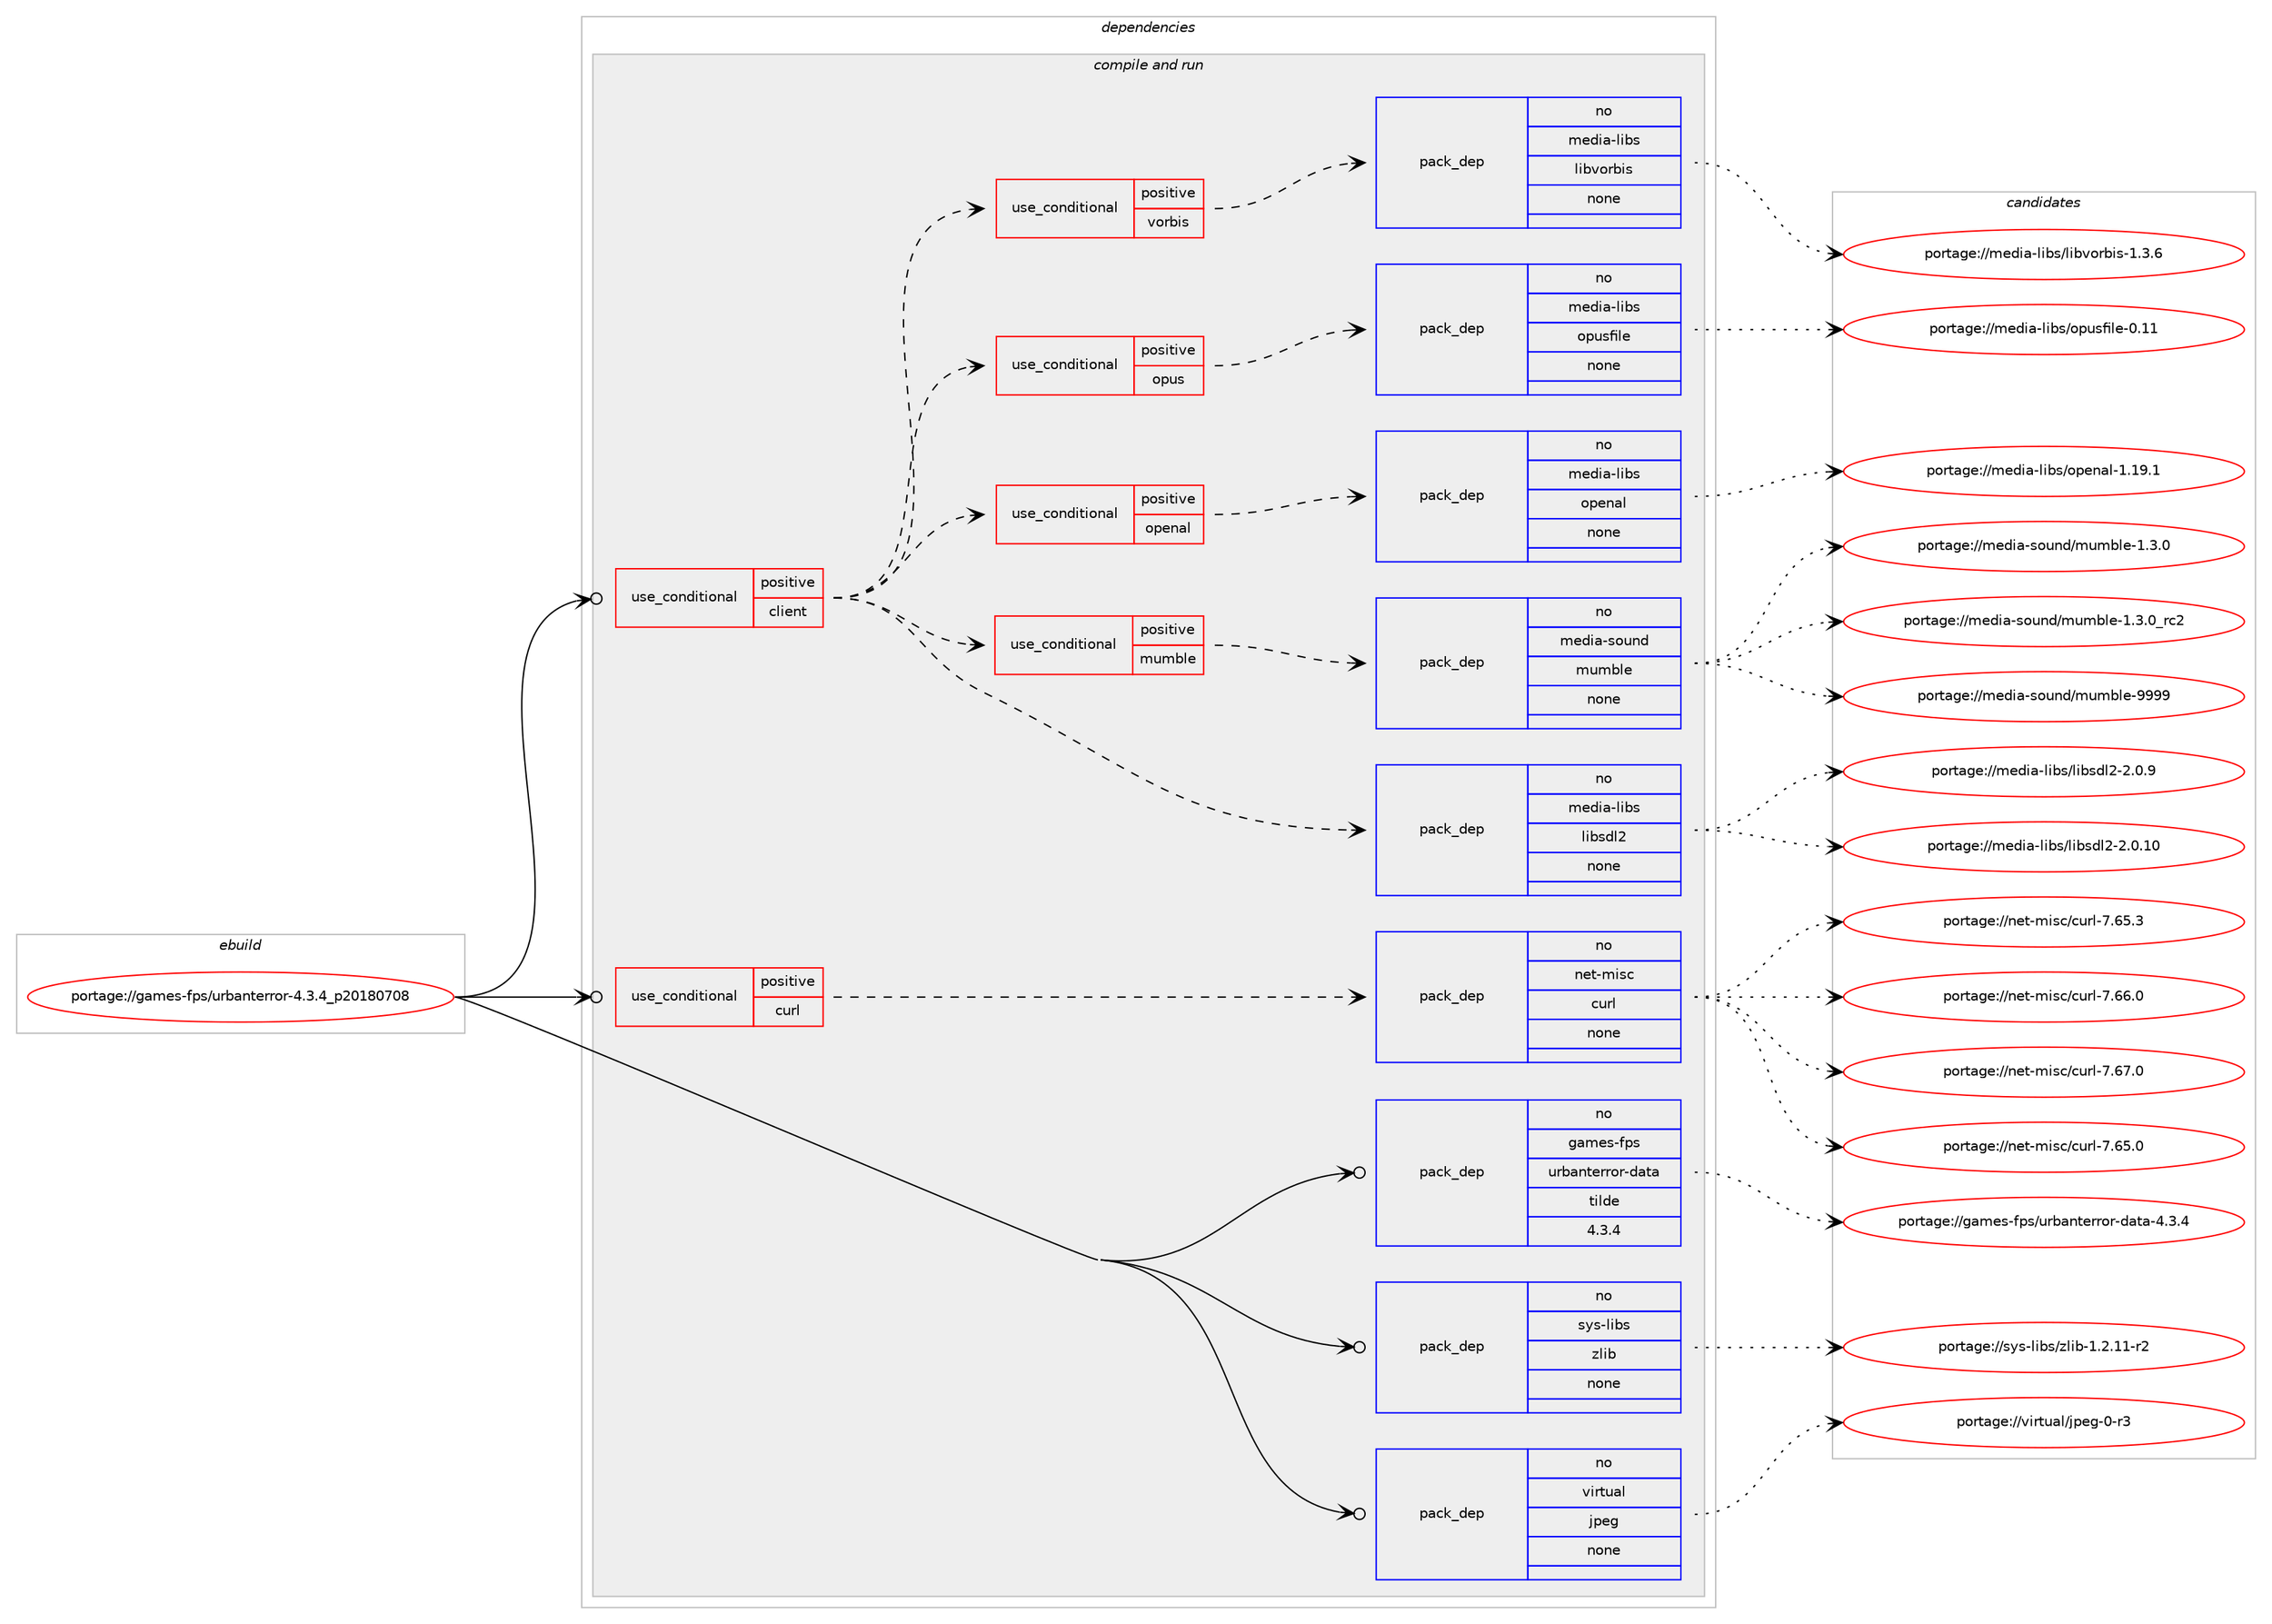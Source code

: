 digraph prolog {

# *************
# Graph options
# *************

newrank=true;
concentrate=true;
compound=true;
graph [rankdir=LR,fontname=Helvetica,fontsize=10,ranksep=1.5];#, ranksep=2.5, nodesep=0.2];
edge  [arrowhead=vee];
node  [fontname=Helvetica,fontsize=10];

# **********
# The ebuild
# **********

subgraph cluster_leftcol {
color=gray;
rank=same;
label=<<i>ebuild</i>>;
id [label="portage://games-fps/urbanterror-4.3.4_p20180708", color=red, width=4, href="../games-fps/urbanterror-4.3.4_p20180708.svg"];
}

# ****************
# The dependencies
# ****************

subgraph cluster_midcol {
color=gray;
label=<<i>dependencies</i>>;
subgraph cluster_compile {
fillcolor="#eeeeee";
style=filled;
label=<<i>compile</i>>;
}
subgraph cluster_compileandrun {
fillcolor="#eeeeee";
style=filled;
label=<<i>compile and run</i>>;
subgraph cond73386 {
dependency273726 [label=<<TABLE BORDER="0" CELLBORDER="1" CELLSPACING="0" CELLPADDING="4"><TR><TD ROWSPAN="3" CELLPADDING="10">use_conditional</TD></TR><TR><TD>positive</TD></TR><TR><TD>client</TD></TR></TABLE>>, shape=none, color=red];
subgraph pack196366 {
dependency273727 [label=<<TABLE BORDER="0" CELLBORDER="1" CELLSPACING="0" CELLPADDING="4" WIDTH="220"><TR><TD ROWSPAN="6" CELLPADDING="30">pack_dep</TD></TR><TR><TD WIDTH="110">no</TD></TR><TR><TD>media-libs</TD></TR><TR><TD>libsdl2</TD></TR><TR><TD>none</TD></TR><TR><TD></TD></TR></TABLE>>, shape=none, color=blue];
}
dependency273726:e -> dependency273727:w [weight=20,style="dashed",arrowhead="vee"];
subgraph cond73387 {
dependency273728 [label=<<TABLE BORDER="0" CELLBORDER="1" CELLSPACING="0" CELLPADDING="4"><TR><TD ROWSPAN="3" CELLPADDING="10">use_conditional</TD></TR><TR><TD>positive</TD></TR><TR><TD>mumble</TD></TR></TABLE>>, shape=none, color=red];
subgraph pack196367 {
dependency273729 [label=<<TABLE BORDER="0" CELLBORDER="1" CELLSPACING="0" CELLPADDING="4" WIDTH="220"><TR><TD ROWSPAN="6" CELLPADDING="30">pack_dep</TD></TR><TR><TD WIDTH="110">no</TD></TR><TR><TD>media-sound</TD></TR><TR><TD>mumble</TD></TR><TR><TD>none</TD></TR><TR><TD></TD></TR></TABLE>>, shape=none, color=blue];
}
dependency273728:e -> dependency273729:w [weight=20,style="dashed",arrowhead="vee"];
}
dependency273726:e -> dependency273728:w [weight=20,style="dashed",arrowhead="vee"];
subgraph cond73388 {
dependency273730 [label=<<TABLE BORDER="0" CELLBORDER="1" CELLSPACING="0" CELLPADDING="4"><TR><TD ROWSPAN="3" CELLPADDING="10">use_conditional</TD></TR><TR><TD>positive</TD></TR><TR><TD>openal</TD></TR></TABLE>>, shape=none, color=red];
subgraph pack196368 {
dependency273731 [label=<<TABLE BORDER="0" CELLBORDER="1" CELLSPACING="0" CELLPADDING="4" WIDTH="220"><TR><TD ROWSPAN="6" CELLPADDING="30">pack_dep</TD></TR><TR><TD WIDTH="110">no</TD></TR><TR><TD>media-libs</TD></TR><TR><TD>openal</TD></TR><TR><TD>none</TD></TR><TR><TD></TD></TR></TABLE>>, shape=none, color=blue];
}
dependency273730:e -> dependency273731:w [weight=20,style="dashed",arrowhead="vee"];
}
dependency273726:e -> dependency273730:w [weight=20,style="dashed",arrowhead="vee"];
subgraph cond73389 {
dependency273732 [label=<<TABLE BORDER="0" CELLBORDER="1" CELLSPACING="0" CELLPADDING="4"><TR><TD ROWSPAN="3" CELLPADDING="10">use_conditional</TD></TR><TR><TD>positive</TD></TR><TR><TD>opus</TD></TR></TABLE>>, shape=none, color=red];
subgraph pack196369 {
dependency273733 [label=<<TABLE BORDER="0" CELLBORDER="1" CELLSPACING="0" CELLPADDING="4" WIDTH="220"><TR><TD ROWSPAN="6" CELLPADDING="30">pack_dep</TD></TR><TR><TD WIDTH="110">no</TD></TR><TR><TD>media-libs</TD></TR><TR><TD>opusfile</TD></TR><TR><TD>none</TD></TR><TR><TD></TD></TR></TABLE>>, shape=none, color=blue];
}
dependency273732:e -> dependency273733:w [weight=20,style="dashed",arrowhead="vee"];
}
dependency273726:e -> dependency273732:w [weight=20,style="dashed",arrowhead="vee"];
subgraph cond73390 {
dependency273734 [label=<<TABLE BORDER="0" CELLBORDER="1" CELLSPACING="0" CELLPADDING="4"><TR><TD ROWSPAN="3" CELLPADDING="10">use_conditional</TD></TR><TR><TD>positive</TD></TR><TR><TD>vorbis</TD></TR></TABLE>>, shape=none, color=red];
subgraph pack196370 {
dependency273735 [label=<<TABLE BORDER="0" CELLBORDER="1" CELLSPACING="0" CELLPADDING="4" WIDTH="220"><TR><TD ROWSPAN="6" CELLPADDING="30">pack_dep</TD></TR><TR><TD WIDTH="110">no</TD></TR><TR><TD>media-libs</TD></TR><TR><TD>libvorbis</TD></TR><TR><TD>none</TD></TR><TR><TD></TD></TR></TABLE>>, shape=none, color=blue];
}
dependency273734:e -> dependency273735:w [weight=20,style="dashed",arrowhead="vee"];
}
dependency273726:e -> dependency273734:w [weight=20,style="dashed",arrowhead="vee"];
}
id:e -> dependency273726:w [weight=20,style="solid",arrowhead="odotvee"];
subgraph cond73391 {
dependency273736 [label=<<TABLE BORDER="0" CELLBORDER="1" CELLSPACING="0" CELLPADDING="4"><TR><TD ROWSPAN="3" CELLPADDING="10">use_conditional</TD></TR><TR><TD>positive</TD></TR><TR><TD>curl</TD></TR></TABLE>>, shape=none, color=red];
subgraph pack196371 {
dependency273737 [label=<<TABLE BORDER="0" CELLBORDER="1" CELLSPACING="0" CELLPADDING="4" WIDTH="220"><TR><TD ROWSPAN="6" CELLPADDING="30">pack_dep</TD></TR><TR><TD WIDTH="110">no</TD></TR><TR><TD>net-misc</TD></TR><TR><TD>curl</TD></TR><TR><TD>none</TD></TR><TR><TD></TD></TR></TABLE>>, shape=none, color=blue];
}
dependency273736:e -> dependency273737:w [weight=20,style="dashed",arrowhead="vee"];
}
id:e -> dependency273736:w [weight=20,style="solid",arrowhead="odotvee"];
subgraph pack196372 {
dependency273738 [label=<<TABLE BORDER="0" CELLBORDER="1" CELLSPACING="0" CELLPADDING="4" WIDTH="220"><TR><TD ROWSPAN="6" CELLPADDING="30">pack_dep</TD></TR><TR><TD WIDTH="110">no</TD></TR><TR><TD>games-fps</TD></TR><TR><TD>urbanterror-data</TD></TR><TR><TD>tilde</TD></TR><TR><TD>4.3.4</TD></TR></TABLE>>, shape=none, color=blue];
}
id:e -> dependency273738:w [weight=20,style="solid",arrowhead="odotvee"];
subgraph pack196373 {
dependency273739 [label=<<TABLE BORDER="0" CELLBORDER="1" CELLSPACING="0" CELLPADDING="4" WIDTH="220"><TR><TD ROWSPAN="6" CELLPADDING="30">pack_dep</TD></TR><TR><TD WIDTH="110">no</TD></TR><TR><TD>sys-libs</TD></TR><TR><TD>zlib</TD></TR><TR><TD>none</TD></TR><TR><TD></TD></TR></TABLE>>, shape=none, color=blue];
}
id:e -> dependency273739:w [weight=20,style="solid",arrowhead="odotvee"];
subgraph pack196374 {
dependency273740 [label=<<TABLE BORDER="0" CELLBORDER="1" CELLSPACING="0" CELLPADDING="4" WIDTH="220"><TR><TD ROWSPAN="6" CELLPADDING="30">pack_dep</TD></TR><TR><TD WIDTH="110">no</TD></TR><TR><TD>virtual</TD></TR><TR><TD>jpeg</TD></TR><TR><TD>none</TD></TR><TR><TD></TD></TR></TABLE>>, shape=none, color=blue];
}
id:e -> dependency273740:w [weight=20,style="solid",arrowhead="odotvee"];
}
subgraph cluster_run {
fillcolor="#eeeeee";
style=filled;
label=<<i>run</i>>;
}
}

# **************
# The candidates
# **************

subgraph cluster_choices {
rank=same;
color=gray;
label=<<i>candidates</i>>;

subgraph choice196366 {
color=black;
nodesep=1;
choiceportage10910110010597451081059811547108105981151001085045504648464948 [label="portage://media-libs/libsdl2-2.0.10", color=red, width=4,href="../media-libs/libsdl2-2.0.10.svg"];
choiceportage109101100105974510810598115471081059811510010850455046484657 [label="portage://media-libs/libsdl2-2.0.9", color=red, width=4,href="../media-libs/libsdl2-2.0.9.svg"];
dependency273727:e -> choiceportage10910110010597451081059811547108105981151001085045504648464948:w [style=dotted,weight="100"];
dependency273727:e -> choiceportage109101100105974510810598115471081059811510010850455046484657:w [style=dotted,weight="100"];
}
subgraph choice196367 {
color=black;
nodesep=1;
choiceportage10910110010597451151111171101004710911710998108101454946514648 [label="portage://media-sound/mumble-1.3.0", color=red, width=4,href="../media-sound/mumble-1.3.0.svg"];
choiceportage10910110010597451151111171101004710911710998108101454946514648951149950 [label="portage://media-sound/mumble-1.3.0_rc2", color=red, width=4,href="../media-sound/mumble-1.3.0_rc2.svg"];
choiceportage109101100105974511511111711010047109117109981081014557575757 [label="portage://media-sound/mumble-9999", color=red, width=4,href="../media-sound/mumble-9999.svg"];
dependency273729:e -> choiceportage10910110010597451151111171101004710911710998108101454946514648:w [style=dotted,weight="100"];
dependency273729:e -> choiceportage10910110010597451151111171101004710911710998108101454946514648951149950:w [style=dotted,weight="100"];
dependency273729:e -> choiceportage109101100105974511511111711010047109117109981081014557575757:w [style=dotted,weight="100"];
}
subgraph choice196368 {
color=black;
nodesep=1;
choiceportage109101100105974510810598115471111121011109710845494649574649 [label="portage://media-libs/openal-1.19.1", color=red, width=4,href="../media-libs/openal-1.19.1.svg"];
dependency273731:e -> choiceportage109101100105974510810598115471111121011109710845494649574649:w [style=dotted,weight="100"];
}
subgraph choice196369 {
color=black;
nodesep=1;
choiceportage109101100105974510810598115471111121171151021051081014548464949 [label="portage://media-libs/opusfile-0.11", color=red, width=4,href="../media-libs/opusfile-0.11.svg"];
dependency273733:e -> choiceportage109101100105974510810598115471111121171151021051081014548464949:w [style=dotted,weight="100"];
}
subgraph choice196370 {
color=black;
nodesep=1;
choiceportage109101100105974510810598115471081059811811111498105115454946514654 [label="portage://media-libs/libvorbis-1.3.6", color=red, width=4,href="../media-libs/libvorbis-1.3.6.svg"];
dependency273735:e -> choiceportage109101100105974510810598115471081059811811111498105115454946514654:w [style=dotted,weight="100"];
}
subgraph choice196371 {
color=black;
nodesep=1;
choiceportage1101011164510910511599479911711410845554654534648 [label="portage://net-misc/curl-7.65.0", color=red, width=4,href="../net-misc/curl-7.65.0.svg"];
choiceportage1101011164510910511599479911711410845554654534651 [label="portage://net-misc/curl-7.65.3", color=red, width=4,href="../net-misc/curl-7.65.3.svg"];
choiceportage1101011164510910511599479911711410845554654544648 [label="portage://net-misc/curl-7.66.0", color=red, width=4,href="../net-misc/curl-7.66.0.svg"];
choiceportage1101011164510910511599479911711410845554654554648 [label="portage://net-misc/curl-7.67.0", color=red, width=4,href="../net-misc/curl-7.67.0.svg"];
dependency273737:e -> choiceportage1101011164510910511599479911711410845554654534648:w [style=dotted,weight="100"];
dependency273737:e -> choiceportage1101011164510910511599479911711410845554654534651:w [style=dotted,weight="100"];
dependency273737:e -> choiceportage1101011164510910511599479911711410845554654544648:w [style=dotted,weight="100"];
dependency273737:e -> choiceportage1101011164510910511599479911711410845554654554648:w [style=dotted,weight="100"];
}
subgraph choice196372 {
color=black;
nodesep=1;
choiceportage1039710910111545102112115471171149897110116101114114111114451009711697455246514652 [label="portage://games-fps/urbanterror-data-4.3.4", color=red, width=4,href="../games-fps/urbanterror-data-4.3.4.svg"];
dependency273738:e -> choiceportage1039710910111545102112115471171149897110116101114114111114451009711697455246514652:w [style=dotted,weight="100"];
}
subgraph choice196373 {
color=black;
nodesep=1;
choiceportage11512111545108105981154712210810598454946504649494511450 [label="portage://sys-libs/zlib-1.2.11-r2", color=red, width=4,href="../sys-libs/zlib-1.2.11-r2.svg"];
dependency273739:e -> choiceportage11512111545108105981154712210810598454946504649494511450:w [style=dotted,weight="100"];
}
subgraph choice196374 {
color=black;
nodesep=1;
choiceportage118105114116117971084710611210110345484511451 [label="portage://virtual/jpeg-0-r3", color=red, width=4,href="../virtual/jpeg-0-r3.svg"];
dependency273740:e -> choiceportage118105114116117971084710611210110345484511451:w [style=dotted,weight="100"];
}
}

}
